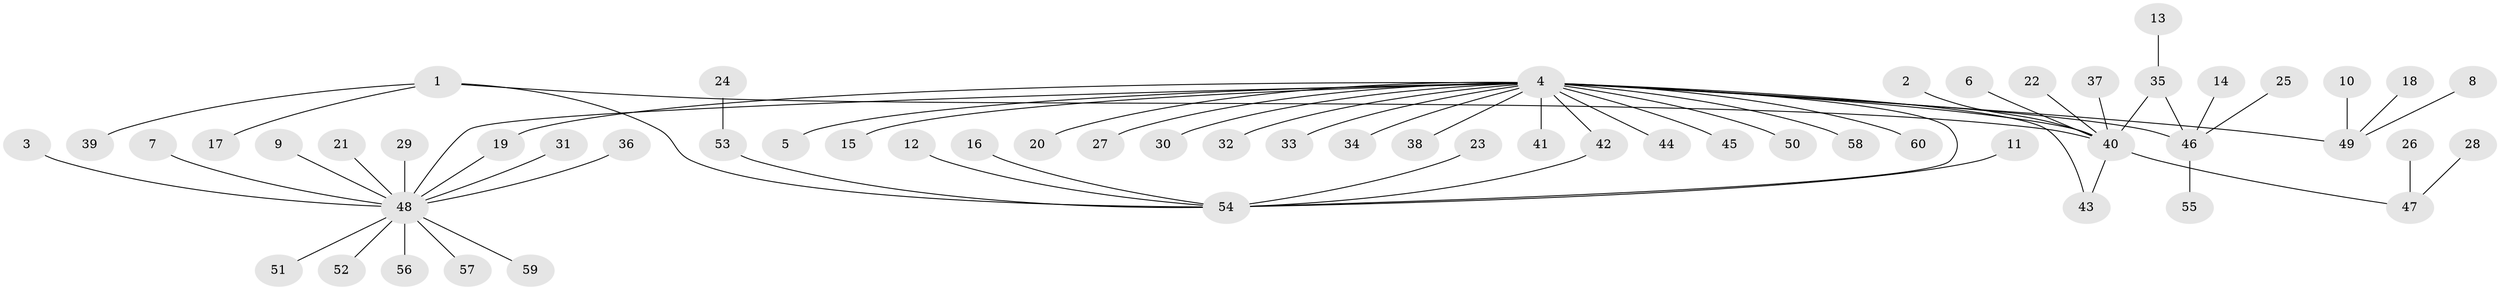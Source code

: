 // original degree distribution, {8: 0.008333333333333333, 19: 0.008333333333333333, 17: 0.008333333333333333, 6: 0.025, 2: 0.23333333333333334, 10: 0.008333333333333333, 4: 0.025, 1: 0.6083333333333333, 9: 0.008333333333333333, 3: 0.058333333333333334, 5: 0.008333333333333333}
// Generated by graph-tools (version 1.1) at 2025/25/03/09/25 03:25:59]
// undirected, 60 vertices, 64 edges
graph export_dot {
graph [start="1"]
  node [color=gray90,style=filled];
  1;
  2;
  3;
  4;
  5;
  6;
  7;
  8;
  9;
  10;
  11;
  12;
  13;
  14;
  15;
  16;
  17;
  18;
  19;
  20;
  21;
  22;
  23;
  24;
  25;
  26;
  27;
  28;
  29;
  30;
  31;
  32;
  33;
  34;
  35;
  36;
  37;
  38;
  39;
  40;
  41;
  42;
  43;
  44;
  45;
  46;
  47;
  48;
  49;
  50;
  51;
  52;
  53;
  54;
  55;
  56;
  57;
  58;
  59;
  60;
  1 -- 17 [weight=1.0];
  1 -- 39 [weight=1.0];
  1 -- 40 [weight=1.0];
  1 -- 54 [weight=1.0];
  2 -- 40 [weight=1.0];
  3 -- 48 [weight=1.0];
  4 -- 5 [weight=1.0];
  4 -- 15 [weight=1.0];
  4 -- 19 [weight=1.0];
  4 -- 20 [weight=1.0];
  4 -- 27 [weight=1.0];
  4 -- 30 [weight=1.0];
  4 -- 32 [weight=1.0];
  4 -- 33 [weight=1.0];
  4 -- 34 [weight=1.0];
  4 -- 38 [weight=1.0];
  4 -- 40 [weight=1.0];
  4 -- 41 [weight=1.0];
  4 -- 42 [weight=1.0];
  4 -- 43 [weight=1.0];
  4 -- 44 [weight=1.0];
  4 -- 45 [weight=1.0];
  4 -- 46 [weight=1.0];
  4 -- 48 [weight=1.0];
  4 -- 49 [weight=1.0];
  4 -- 50 [weight=1.0];
  4 -- 54 [weight=1.0];
  4 -- 58 [weight=1.0];
  4 -- 60 [weight=1.0];
  6 -- 40 [weight=1.0];
  7 -- 48 [weight=1.0];
  8 -- 49 [weight=1.0];
  9 -- 48 [weight=1.0];
  10 -- 49 [weight=1.0];
  11 -- 54 [weight=1.0];
  12 -- 54 [weight=1.0];
  13 -- 35 [weight=1.0];
  14 -- 46 [weight=1.0];
  16 -- 54 [weight=1.0];
  18 -- 49 [weight=1.0];
  19 -- 48 [weight=1.0];
  21 -- 48 [weight=1.0];
  22 -- 40 [weight=1.0];
  23 -- 54 [weight=1.0];
  24 -- 53 [weight=1.0];
  25 -- 46 [weight=1.0];
  26 -- 47 [weight=1.0];
  28 -- 47 [weight=1.0];
  29 -- 48 [weight=1.0];
  31 -- 48 [weight=1.0];
  35 -- 40 [weight=1.0];
  35 -- 46 [weight=1.0];
  36 -- 48 [weight=1.0];
  37 -- 40 [weight=1.0];
  40 -- 43 [weight=1.0];
  40 -- 47 [weight=1.0];
  42 -- 54 [weight=1.0];
  46 -- 55 [weight=1.0];
  48 -- 51 [weight=1.0];
  48 -- 52 [weight=1.0];
  48 -- 56 [weight=1.0];
  48 -- 57 [weight=1.0];
  48 -- 59 [weight=1.0];
  53 -- 54 [weight=1.0];
}
